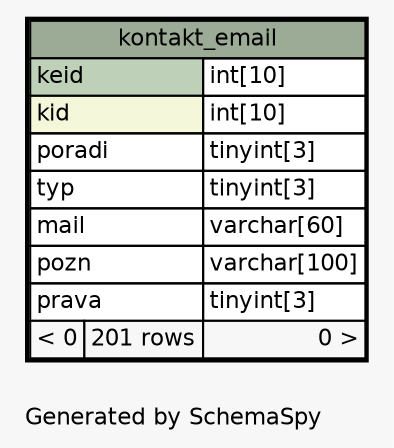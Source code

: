 // dot 2.38.0 on Mac OS X 10.9.4
// SchemaSpy rev 590
digraph "oneDegreeRelationshipsDiagram" {
  graph [
    rankdir="RL"
    bgcolor="#f7f7f7"
    label="\nGenerated by SchemaSpy"
    labeljust="l"
    nodesep="0.18"
    ranksep="0.46"
    fontname="Helvetica"
    fontsize="11"
  ];
  node [
    fontname="Helvetica"
    fontsize="11"
    shape="plaintext"
  ];
  edge [
    arrowsize="0.8"
  ];
  "kontakt_email" [
    label=<
    <TABLE BORDER="2" CELLBORDER="1" CELLSPACING="0" BGCOLOR="#ffffff">
      <TR><TD COLSPAN="3" BGCOLOR="#9bab96" ALIGN="CENTER">kontakt_email</TD></TR>
      <TR><TD PORT="keid" COLSPAN="2" BGCOLOR="#bed1b8" ALIGN="LEFT">keid</TD><TD PORT="keid.type" ALIGN="LEFT">int[10]</TD></TR>
      <TR><TD PORT="kid" COLSPAN="2" BGCOLOR="#f4f7da" ALIGN="LEFT">kid</TD><TD PORT="kid.type" ALIGN="LEFT">int[10]</TD></TR>
      <TR><TD PORT="poradi" COLSPAN="2" ALIGN="LEFT">poradi</TD><TD PORT="poradi.type" ALIGN="LEFT">tinyint[3]</TD></TR>
      <TR><TD PORT="typ" COLSPAN="2" ALIGN="LEFT">typ</TD><TD PORT="typ.type" ALIGN="LEFT">tinyint[3]</TD></TR>
      <TR><TD PORT="mail" COLSPAN="2" ALIGN="LEFT">mail</TD><TD PORT="mail.type" ALIGN="LEFT">varchar[60]</TD></TR>
      <TR><TD PORT="pozn" COLSPAN="2" ALIGN="LEFT">pozn</TD><TD PORT="pozn.type" ALIGN="LEFT">varchar[100]</TD></TR>
      <TR><TD PORT="prava" COLSPAN="2" ALIGN="LEFT">prava</TD><TD PORT="prava.type" ALIGN="LEFT">tinyint[3]</TD></TR>
      <TR><TD ALIGN="LEFT" BGCOLOR="#f7f7f7">&lt; 0</TD><TD ALIGN="RIGHT" BGCOLOR="#f7f7f7">201 rows</TD><TD ALIGN="RIGHT" BGCOLOR="#f7f7f7">0 &gt;</TD></TR>
    </TABLE>>
    URL="kontakt_email.html"
    tooltip="kontakt_email"
  ];
}
